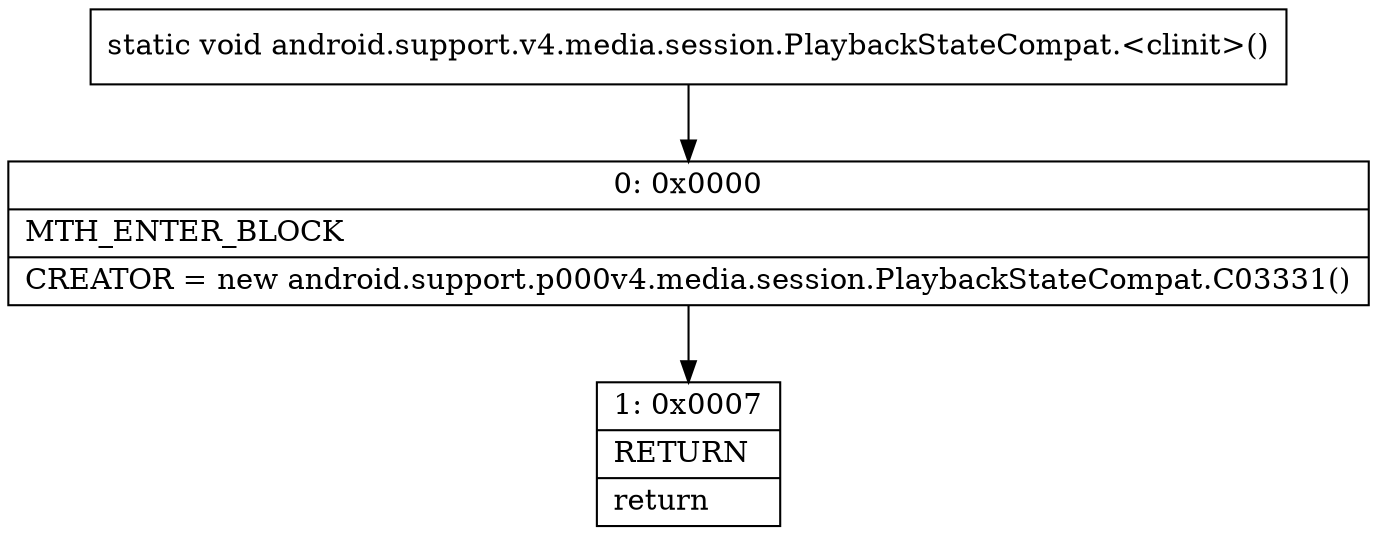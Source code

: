 digraph "CFG forandroid.support.v4.media.session.PlaybackStateCompat.\<clinit\>()V" {
Node_0 [shape=record,label="{0\:\ 0x0000|MTH_ENTER_BLOCK\l|CREATOR = new android.support.p000v4.media.session.PlaybackStateCompat.C03331()\l}"];
Node_1 [shape=record,label="{1\:\ 0x0007|RETURN\l|return\l}"];
MethodNode[shape=record,label="{static void android.support.v4.media.session.PlaybackStateCompat.\<clinit\>() }"];
MethodNode -> Node_0;
Node_0 -> Node_1;
}

